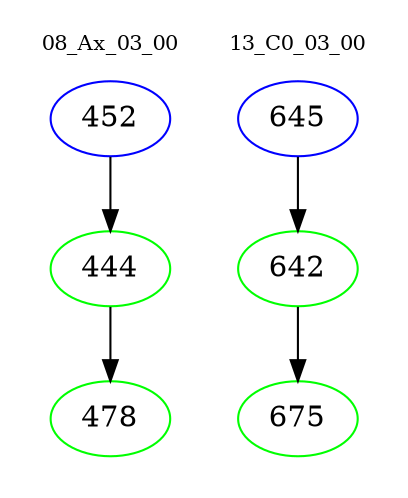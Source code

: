 digraph{
subgraph cluster_0 {
color = white
label = "08_Ax_03_00";
fontsize=10;
T0_452 [label="452", color="blue"]
T0_452 -> T0_444 [color="black"]
T0_444 [label="444", color="green"]
T0_444 -> T0_478 [color="black"]
T0_478 [label="478", color="green"]
}
subgraph cluster_1 {
color = white
label = "13_C0_03_00";
fontsize=10;
T1_645 [label="645", color="blue"]
T1_645 -> T1_642 [color="black"]
T1_642 [label="642", color="green"]
T1_642 -> T1_675 [color="black"]
T1_675 [label="675", color="green"]
}
}
